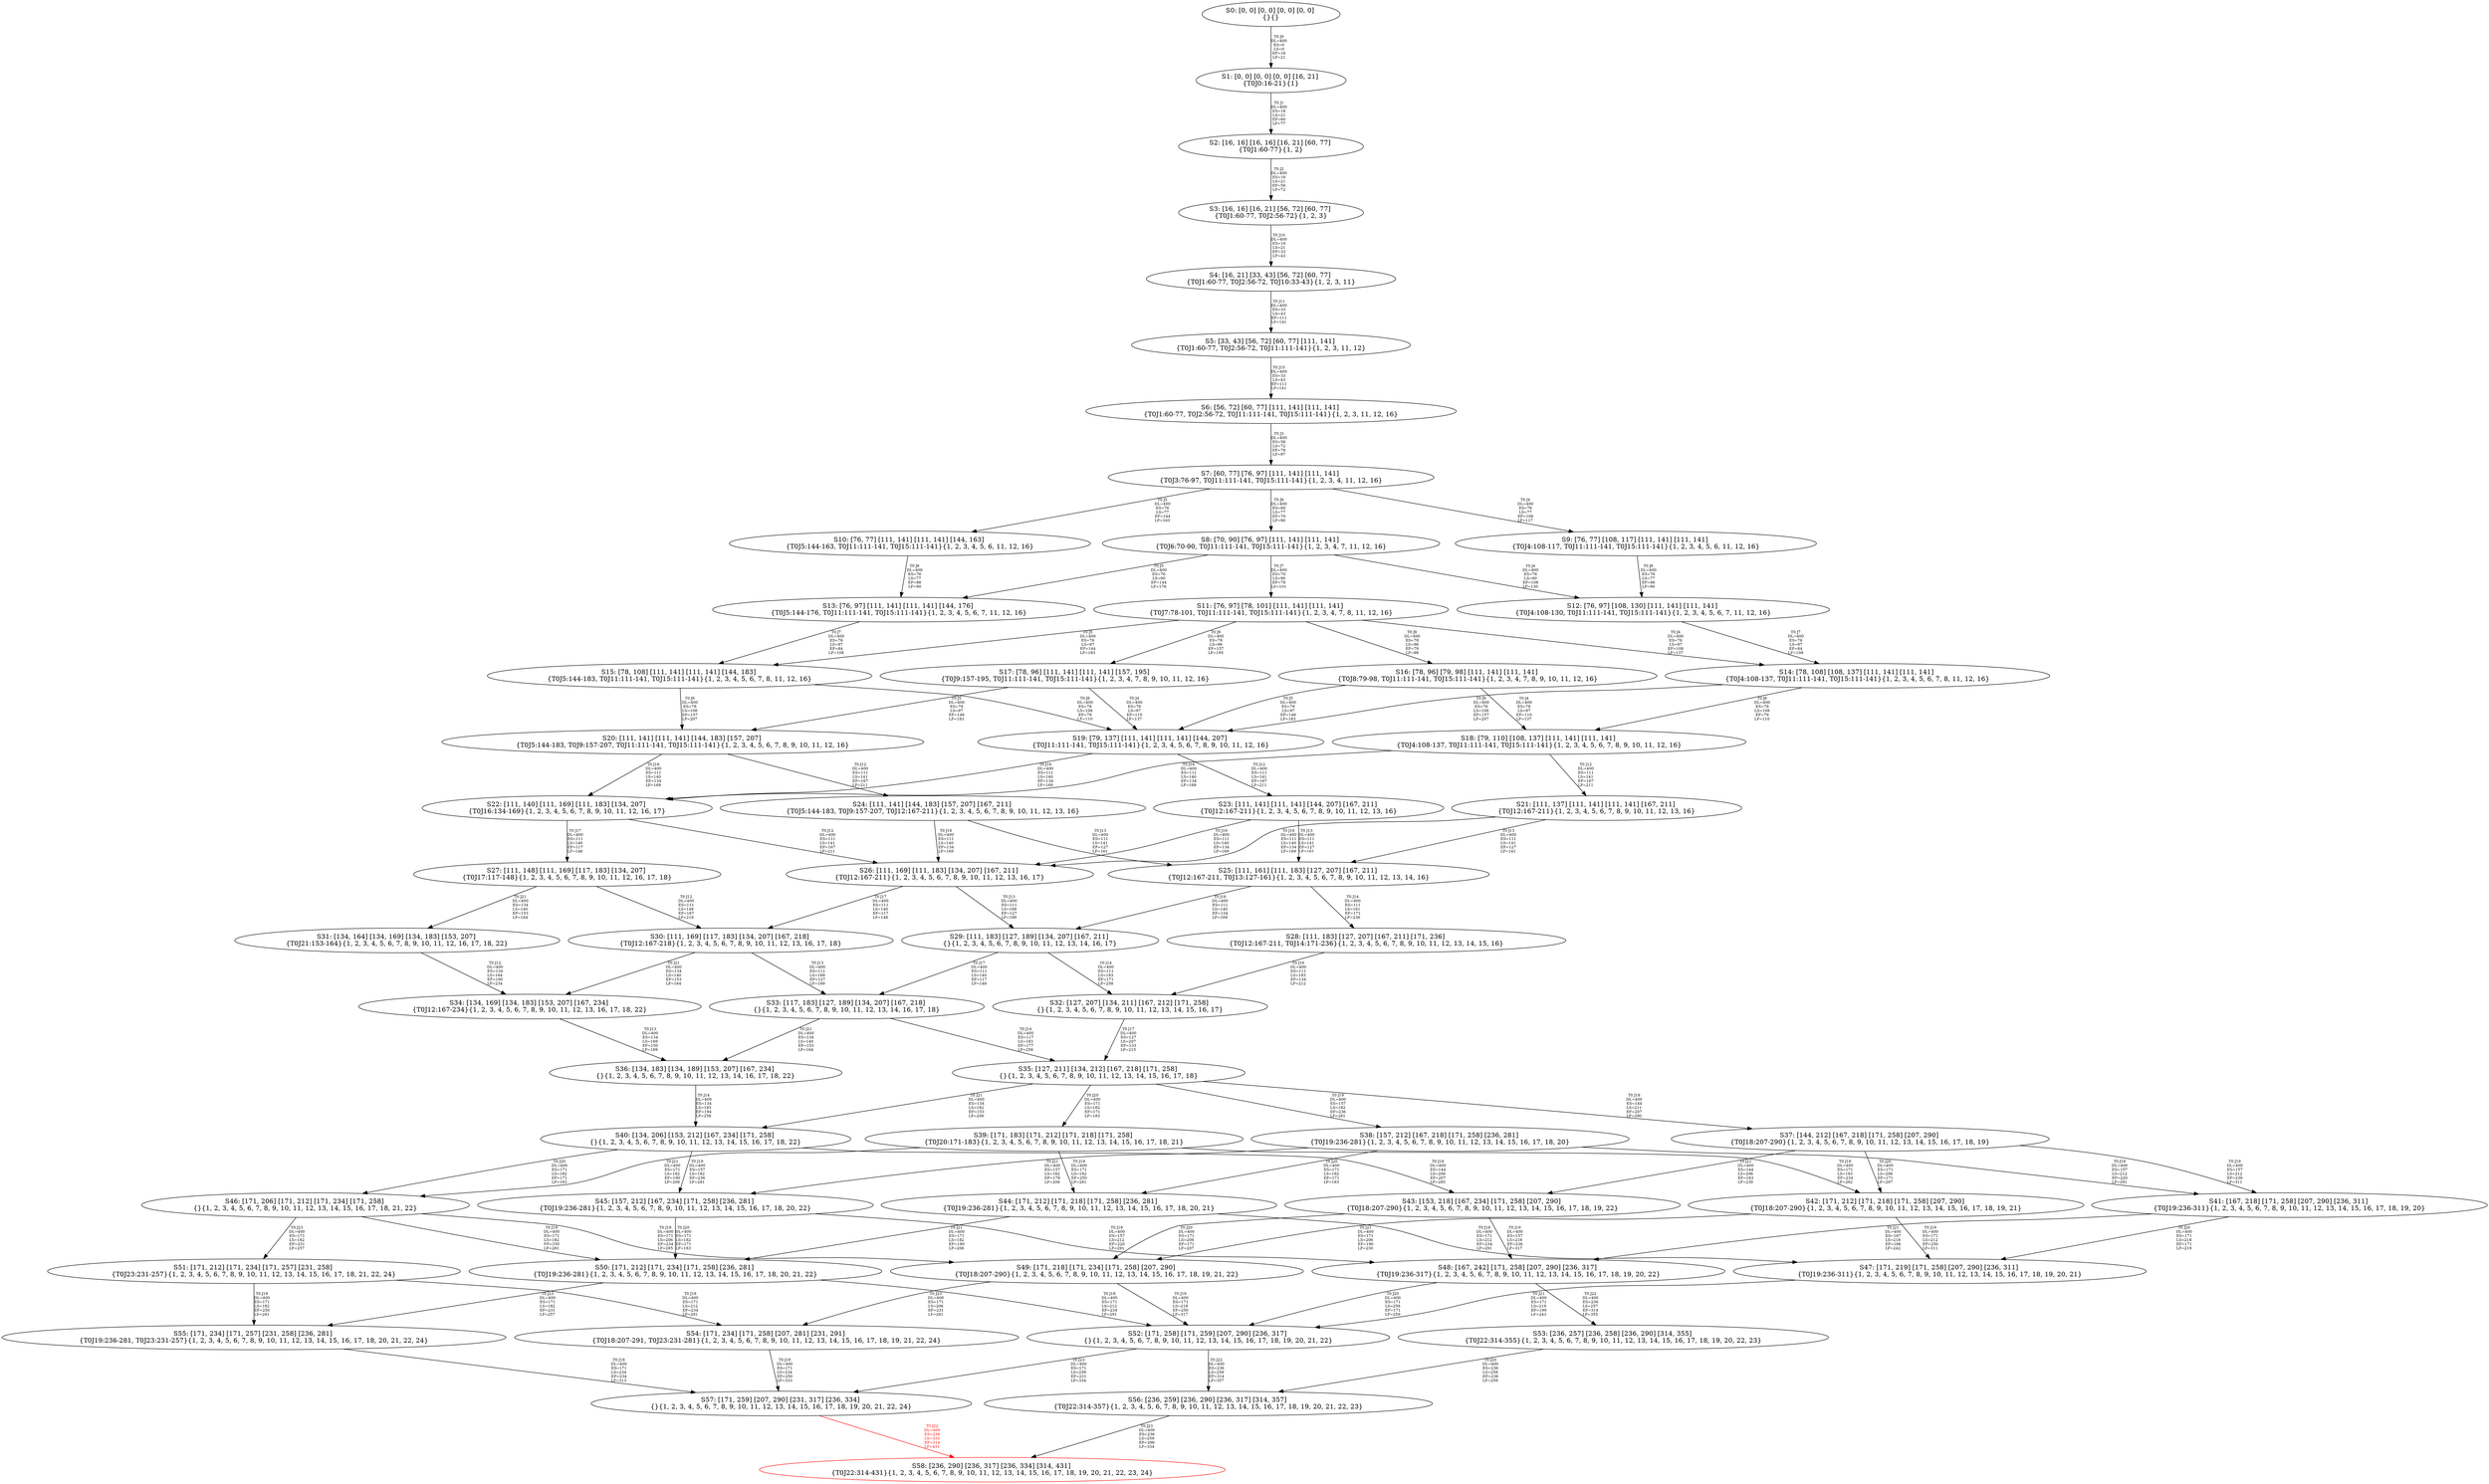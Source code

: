 digraph {
	S0[label="S0: [0, 0] [0, 0] [0, 0] [0, 0] \n{}{}"];
	S1[label="S1: [0, 0] [0, 0] [0, 0] [16, 21] \n{T0J0:16-21}{1}"];
	S2[label="S2: [16, 16] [16, 16] [16, 21] [60, 77] \n{T0J1:60-77}{1, 2}"];
	S3[label="S3: [16, 16] [16, 21] [56, 72] [60, 77] \n{T0J1:60-77, T0J2:56-72}{1, 2, 3}"];
	S4[label="S4: [16, 21] [33, 43] [56, 72] [60, 77] \n{T0J1:60-77, T0J2:56-72, T0J10:33-43}{1, 2, 3, 11}"];
	S5[label="S5: [33, 43] [56, 72] [60, 77] [111, 141] \n{T0J1:60-77, T0J2:56-72, T0J11:111-141}{1, 2, 3, 11, 12}"];
	S6[label="S6: [56, 72] [60, 77] [111, 141] [111, 141] \n{T0J1:60-77, T0J2:56-72, T0J11:111-141, T0J15:111-141}{1, 2, 3, 11, 12, 16}"];
	S7[label="S7: [60, 77] [76, 97] [111, 141] [111, 141] \n{T0J3:76-97, T0J11:111-141, T0J15:111-141}{1, 2, 3, 4, 11, 12, 16}"];
	S8[label="S8: [70, 90] [76, 97] [111, 141] [111, 141] \n{T0J6:70-90, T0J11:111-141, T0J15:111-141}{1, 2, 3, 4, 7, 11, 12, 16}"];
	S9[label="S9: [76, 77] [108, 117] [111, 141] [111, 141] \n{T0J4:108-117, T0J11:111-141, T0J15:111-141}{1, 2, 3, 4, 5, 6, 11, 12, 16}"];
	S10[label="S10: [76, 77] [111, 141] [111, 141] [144, 163] \n{T0J5:144-163, T0J11:111-141, T0J15:111-141}{1, 2, 3, 4, 5, 6, 11, 12, 16}"];
	S11[label="S11: [76, 97] [78, 101] [111, 141] [111, 141] \n{T0J7:78-101, T0J11:111-141, T0J15:111-141}{1, 2, 3, 4, 7, 8, 11, 12, 16}"];
	S12[label="S12: [76, 97] [108, 130] [111, 141] [111, 141] \n{T0J4:108-130, T0J11:111-141, T0J15:111-141}{1, 2, 3, 4, 5, 6, 7, 11, 12, 16}"];
	S13[label="S13: [76, 97] [111, 141] [111, 141] [144, 176] \n{T0J5:144-176, T0J11:111-141, T0J15:111-141}{1, 2, 3, 4, 5, 6, 7, 11, 12, 16}"];
	S14[label="S14: [78, 108] [108, 137] [111, 141] [111, 141] \n{T0J4:108-137, T0J11:111-141, T0J15:111-141}{1, 2, 3, 4, 5, 6, 7, 8, 11, 12, 16}"];
	S15[label="S15: [78, 108] [111, 141] [111, 141] [144, 183] \n{T0J5:144-183, T0J11:111-141, T0J15:111-141}{1, 2, 3, 4, 5, 6, 7, 8, 11, 12, 16}"];
	S16[label="S16: [78, 96] [79, 98] [111, 141] [111, 141] \n{T0J8:79-98, T0J11:111-141, T0J15:111-141}{1, 2, 3, 4, 7, 8, 9, 10, 11, 12, 16}"];
	S17[label="S17: [78, 96] [111, 141] [111, 141] [157, 195] \n{T0J9:157-195, T0J11:111-141, T0J15:111-141}{1, 2, 3, 4, 7, 8, 9, 10, 11, 12, 16}"];
	S18[label="S18: [79, 110] [108, 137] [111, 141] [111, 141] \n{T0J4:108-137, T0J11:111-141, T0J15:111-141}{1, 2, 3, 4, 5, 6, 7, 8, 9, 10, 11, 12, 16}"];
	S19[label="S19: [79, 137] [111, 141] [111, 141] [144, 207] \n{T0J11:111-141, T0J15:111-141}{1, 2, 3, 4, 5, 6, 7, 8, 9, 10, 11, 12, 16}"];
	S20[label="S20: [111, 141] [111, 141] [144, 183] [157, 207] \n{T0J5:144-183, T0J9:157-207, T0J11:111-141, T0J15:111-141}{1, 2, 3, 4, 5, 6, 7, 8, 9, 10, 11, 12, 16}"];
	S21[label="S21: [111, 137] [111, 141] [111, 141] [167, 211] \n{T0J12:167-211}{1, 2, 3, 4, 5, 6, 7, 8, 9, 10, 11, 12, 13, 16}"];
	S22[label="S22: [111, 140] [111, 169] [111, 183] [134, 207] \n{T0J16:134-169}{1, 2, 3, 4, 5, 6, 7, 8, 9, 10, 11, 12, 16, 17}"];
	S23[label="S23: [111, 141] [111, 141] [144, 207] [167, 211] \n{T0J12:167-211}{1, 2, 3, 4, 5, 6, 7, 8, 9, 10, 11, 12, 13, 16}"];
	S24[label="S24: [111, 141] [144, 183] [157, 207] [167, 211] \n{T0J5:144-183, T0J9:157-207, T0J12:167-211}{1, 2, 3, 4, 5, 6, 7, 8, 9, 10, 11, 12, 13, 16}"];
	S25[label="S25: [111, 161] [111, 183] [127, 207] [167, 211] \n{T0J12:167-211, T0J13:127-161}{1, 2, 3, 4, 5, 6, 7, 8, 9, 10, 11, 12, 13, 14, 16}"];
	S26[label="S26: [111, 169] [111, 183] [134, 207] [167, 211] \n{T0J12:167-211}{1, 2, 3, 4, 5, 6, 7, 8, 9, 10, 11, 12, 13, 16, 17}"];
	S27[label="S27: [111, 148] [111, 169] [117, 183] [134, 207] \n{T0J17:117-148}{1, 2, 3, 4, 5, 6, 7, 8, 9, 10, 11, 12, 16, 17, 18}"];
	S28[label="S28: [111, 183] [127, 207] [167, 211] [171, 236] \n{T0J12:167-211, T0J14:171-236}{1, 2, 3, 4, 5, 6, 7, 8, 9, 10, 11, 12, 13, 14, 15, 16}"];
	S29[label="S29: [111, 183] [127, 189] [134, 207] [167, 211] \n{}{1, 2, 3, 4, 5, 6, 7, 8, 9, 10, 11, 12, 13, 14, 16, 17}"];
	S30[label="S30: [111, 169] [117, 183] [134, 207] [167, 218] \n{T0J12:167-218}{1, 2, 3, 4, 5, 6, 7, 8, 9, 10, 11, 12, 13, 16, 17, 18}"];
	S31[label="S31: [134, 164] [134, 169] [134, 183] [153, 207] \n{T0J21:153-164}{1, 2, 3, 4, 5, 6, 7, 8, 9, 10, 11, 12, 16, 17, 18, 22}"];
	S32[label="S32: [127, 207] [134, 211] [167, 212] [171, 258] \n{}{1, 2, 3, 4, 5, 6, 7, 8, 9, 10, 11, 12, 13, 14, 15, 16, 17}"];
	S33[label="S33: [117, 183] [127, 189] [134, 207] [167, 218] \n{}{1, 2, 3, 4, 5, 6, 7, 8, 9, 10, 11, 12, 13, 14, 16, 17, 18}"];
	S34[label="S34: [134, 169] [134, 183] [153, 207] [167, 234] \n{T0J12:167-234}{1, 2, 3, 4, 5, 6, 7, 8, 9, 10, 11, 12, 13, 16, 17, 18, 22}"];
	S35[label="S35: [127, 211] [134, 212] [167, 218] [171, 258] \n{}{1, 2, 3, 4, 5, 6, 7, 8, 9, 10, 11, 12, 13, 14, 15, 16, 17, 18}"];
	S36[label="S36: [134, 183] [134, 189] [153, 207] [167, 234] \n{}{1, 2, 3, 4, 5, 6, 7, 8, 9, 10, 11, 12, 13, 14, 16, 17, 18, 22}"];
	S37[label="S37: [144, 212] [167, 218] [171, 258] [207, 290] \n{T0J18:207-290}{1, 2, 3, 4, 5, 6, 7, 8, 9, 10, 11, 12, 13, 14, 15, 16, 17, 18, 19}"];
	S38[label="S38: [157, 212] [167, 218] [171, 258] [236, 281] \n{T0J19:236-281}{1, 2, 3, 4, 5, 6, 7, 8, 9, 10, 11, 12, 13, 14, 15, 16, 17, 18, 20}"];
	S39[label="S39: [171, 183] [171, 212] [171, 218] [171, 258] \n{T0J20:171-183}{1, 2, 3, 4, 5, 6, 7, 8, 9, 10, 11, 12, 13, 14, 15, 16, 17, 18, 21}"];
	S40[label="S40: [134, 206] [153, 212] [167, 234] [171, 258] \n{}{1, 2, 3, 4, 5, 6, 7, 8, 9, 10, 11, 12, 13, 14, 15, 16, 17, 18, 22}"];
	S41[label="S41: [167, 218] [171, 258] [207, 290] [236, 311] \n{T0J19:236-311}{1, 2, 3, 4, 5, 6, 7, 8, 9, 10, 11, 12, 13, 14, 15, 16, 17, 18, 19, 20}"];
	S42[label="S42: [171, 212] [171, 218] [171, 258] [207, 290] \n{T0J18:207-290}{1, 2, 3, 4, 5, 6, 7, 8, 9, 10, 11, 12, 13, 14, 15, 16, 17, 18, 19, 21}"];
	S43[label="S43: [153, 218] [167, 234] [171, 258] [207, 290] \n{T0J18:207-290}{1, 2, 3, 4, 5, 6, 7, 8, 9, 10, 11, 12, 13, 14, 15, 16, 17, 18, 19, 22}"];
	S44[label="S44: [171, 212] [171, 218] [171, 258] [236, 281] \n{T0J19:236-281}{1, 2, 3, 4, 5, 6, 7, 8, 9, 10, 11, 12, 13, 14, 15, 16, 17, 18, 20, 21}"];
	S45[label="S45: [157, 212] [167, 234] [171, 258] [236, 281] \n{T0J19:236-281}{1, 2, 3, 4, 5, 6, 7, 8, 9, 10, 11, 12, 13, 14, 15, 16, 17, 18, 20, 22}"];
	S46[label="S46: [171, 206] [171, 212] [171, 234] [171, 258] \n{}{1, 2, 3, 4, 5, 6, 7, 8, 9, 10, 11, 12, 13, 14, 15, 16, 17, 18, 21, 22}"];
	S47[label="S47: [171, 219] [171, 258] [207, 290] [236, 311] \n{T0J19:236-311}{1, 2, 3, 4, 5, 6, 7, 8, 9, 10, 11, 12, 13, 14, 15, 16, 17, 18, 19, 20, 21}"];
	S48[label="S48: [167, 242] [171, 258] [207, 290] [236, 317] \n{T0J19:236-317}{1, 2, 3, 4, 5, 6, 7, 8, 9, 10, 11, 12, 13, 14, 15, 16, 17, 18, 19, 20, 22}"];
	S49[label="S49: [171, 218] [171, 234] [171, 258] [207, 290] \n{T0J18:207-290}{1, 2, 3, 4, 5, 6, 7, 8, 9, 10, 11, 12, 13, 14, 15, 16, 17, 18, 19, 21, 22}"];
	S50[label="S50: [171, 212] [171, 234] [171, 258] [236, 281] \n{T0J19:236-281}{1, 2, 3, 4, 5, 6, 7, 8, 9, 10, 11, 12, 13, 14, 15, 16, 17, 18, 20, 21, 22}"];
	S51[label="S51: [171, 212] [171, 234] [171, 257] [231, 258] \n{T0J23:231-257}{1, 2, 3, 4, 5, 6, 7, 8, 9, 10, 11, 12, 13, 14, 15, 16, 17, 18, 21, 22, 24}"];
	S52[label="S52: [171, 258] [171, 259] [207, 290] [236, 317] \n{}{1, 2, 3, 4, 5, 6, 7, 8, 9, 10, 11, 12, 13, 14, 15, 16, 17, 18, 19, 20, 21, 22}"];
	S53[label="S53: [236, 257] [236, 258] [236, 290] [314, 355] \n{T0J22:314-355}{1, 2, 3, 4, 5, 6, 7, 8, 9, 10, 11, 12, 13, 14, 15, 16, 17, 18, 19, 20, 22, 23}"];
	S54[label="S54: [171, 234] [171, 258] [207, 281] [231, 291] \n{T0J18:207-291, T0J23:231-281}{1, 2, 3, 4, 5, 6, 7, 8, 9, 10, 11, 12, 13, 14, 15, 16, 17, 18, 19, 21, 22, 24}"];
	S55[label="S55: [171, 234] [171, 257] [231, 258] [236, 281] \n{T0J19:236-281, T0J23:231-257}{1, 2, 3, 4, 5, 6, 7, 8, 9, 10, 11, 12, 13, 14, 15, 16, 17, 18, 20, 21, 22, 24}"];
	S56[label="S56: [236, 259] [236, 290] [236, 317] [314, 357] \n{T0J22:314-357}{1, 2, 3, 4, 5, 6, 7, 8, 9, 10, 11, 12, 13, 14, 15, 16, 17, 18, 19, 20, 21, 22, 23}"];
	S57[label="S57: [171, 259] [207, 290] [231, 317] [236, 334] \n{}{1, 2, 3, 4, 5, 6, 7, 8, 9, 10, 11, 12, 13, 14, 15, 16, 17, 18, 19, 20, 21, 22, 24}"];
	S58[label="S58: [236, 290] [236, 317] [236, 334] [314, 431] \n{T0J22:314-431}{1, 2, 3, 4, 5, 6, 7, 8, 9, 10, 11, 12, 13, 14, 15, 16, 17, 18, 19, 20, 21, 22, 23, 24}"];
	S0 -> S1[label="T0 J0\nDL=400\nES=0\nLS=0\nEF=16\nLF=21",fontsize=8];
	S1 -> S2[label="T0 J1\nDL=400\nES=16\nLS=21\nEF=60\nLF=77",fontsize=8];
	S2 -> S3[label="T0 J2\nDL=400\nES=16\nLS=21\nEF=56\nLF=72",fontsize=8];
	S3 -> S4[label="T0 J10\nDL=400\nES=16\nLS=21\nEF=33\nLF=43",fontsize=8];
	S4 -> S5[label="T0 J11\nDL=400\nES=33\nLS=43\nEF=111\nLF=141",fontsize=8];
	S5 -> S6[label="T0 J15\nDL=400\nES=33\nLS=43\nEF=111\nLF=141",fontsize=8];
	S6 -> S7[label="T0 J3\nDL=400\nES=56\nLS=72\nEF=76\nLF=97",fontsize=8];
	S7 -> S9[label="T0 J4\nDL=400\nES=76\nLS=77\nEF=108\nLF=117",fontsize=8];
	S7 -> S10[label="T0 J5\nDL=400\nES=76\nLS=77\nEF=144\nLF=163",fontsize=8];
	S7 -> S8[label="T0 J6\nDL=400\nES=60\nLS=77\nEF=70\nLF=90",fontsize=8];
	S8 -> S12[label="T0 J4\nDL=400\nES=76\nLS=90\nEF=108\nLF=130",fontsize=8];
	S8 -> S13[label="T0 J5\nDL=400\nES=76\nLS=90\nEF=144\nLF=176",fontsize=8];
	S8 -> S11[label="T0 J7\nDL=400\nES=70\nLS=90\nEF=78\nLF=101",fontsize=8];
	S9 -> S12[label="T0 J6\nDL=400\nES=76\nLS=77\nEF=86\nLF=90",fontsize=8];
	S10 -> S13[label="T0 J6\nDL=400\nES=76\nLS=77\nEF=86\nLF=90",fontsize=8];
	S11 -> S14[label="T0 J4\nDL=400\nES=76\nLS=97\nEF=108\nLF=137",fontsize=8];
	S11 -> S15[label="T0 J5\nDL=400\nES=76\nLS=97\nEF=144\nLF=183",fontsize=8];
	S11 -> S16[label="T0 J8\nDL=400\nES=78\nLS=96\nEF=79\nLF=98",fontsize=8];
	S11 -> S17[label="T0 J9\nDL=400\nES=78\nLS=96\nEF=157\nLF=195",fontsize=8];
	S12 -> S14[label="T0 J7\nDL=400\nES=76\nLS=97\nEF=84\nLF=108",fontsize=8];
	S13 -> S15[label="T0 J7\nDL=400\nES=76\nLS=97\nEF=84\nLF=108",fontsize=8];
	S14 -> S18[label="T0 J8\nDL=400\nES=78\nLS=108\nEF=79\nLF=110",fontsize=8];
	S14 -> S19[label="T0 J9\nDL=400\nES=78\nLS=108\nEF=157\nLF=207",fontsize=8];
	S15 -> S19[label="T0 J8\nDL=400\nES=78\nLS=108\nEF=79\nLF=110",fontsize=8];
	S15 -> S20[label="T0 J9\nDL=400\nES=78\nLS=108\nEF=157\nLF=207",fontsize=8];
	S16 -> S18[label="T0 J4\nDL=400\nES=78\nLS=97\nEF=110\nLF=137",fontsize=8];
	S16 -> S19[label="T0 J5\nDL=400\nES=78\nLS=97\nEF=146\nLF=183",fontsize=8];
	S17 -> S19[label="T0 J4\nDL=400\nES=78\nLS=97\nEF=110\nLF=137",fontsize=8];
	S17 -> S20[label="T0 J5\nDL=400\nES=78\nLS=97\nEF=146\nLF=183",fontsize=8];
	S18 -> S21[label="T0 J12\nDL=400\nES=111\nLS=141\nEF=167\nLF=211",fontsize=8];
	S18 -> S22[label="T0 J16\nDL=400\nES=111\nLS=140\nEF=134\nLF=169",fontsize=8];
	S19 -> S23[label="T0 J12\nDL=400\nES=111\nLS=141\nEF=167\nLF=211",fontsize=8];
	S19 -> S22[label="T0 J16\nDL=400\nES=111\nLS=140\nEF=134\nLF=169",fontsize=8];
	S20 -> S24[label="T0 J12\nDL=400\nES=111\nLS=141\nEF=167\nLF=211",fontsize=8];
	S20 -> S22[label="T0 J16\nDL=400\nES=111\nLS=140\nEF=134\nLF=169",fontsize=8];
	S21 -> S25[label="T0 J13\nDL=400\nES=111\nLS=141\nEF=127\nLF=161",fontsize=8];
	S21 -> S26[label="T0 J16\nDL=400\nES=111\nLS=140\nEF=134\nLF=169",fontsize=8];
	S22 -> S26[label="T0 J12\nDL=400\nES=111\nLS=141\nEF=167\nLF=211",fontsize=8];
	S22 -> S27[label="T0 J17\nDL=400\nES=111\nLS=140\nEF=117\nLF=148",fontsize=8];
	S23 -> S25[label="T0 J13\nDL=400\nES=111\nLS=141\nEF=127\nLF=161",fontsize=8];
	S23 -> S26[label="T0 J16\nDL=400\nES=111\nLS=140\nEF=134\nLF=169",fontsize=8];
	S24 -> S25[label="T0 J13\nDL=400\nES=111\nLS=141\nEF=127\nLF=161",fontsize=8];
	S24 -> S26[label="T0 J16\nDL=400\nES=111\nLS=140\nEF=134\nLF=169",fontsize=8];
	S25 -> S28[label="T0 J14\nDL=400\nES=111\nLS=161\nEF=171\nLF=236",fontsize=8];
	S25 -> S29[label="T0 J16\nDL=400\nES=111\nLS=140\nEF=134\nLF=169",fontsize=8];
	S26 -> S29[label="T0 J13\nDL=400\nES=111\nLS=169\nEF=127\nLF=189",fontsize=8];
	S26 -> S30[label="T0 J17\nDL=400\nES=111\nLS=140\nEF=117\nLF=148",fontsize=8];
	S27 -> S30[label="T0 J12\nDL=400\nES=111\nLS=148\nEF=167\nLF=218",fontsize=8];
	S27 -> S31[label="T0 J21\nDL=400\nES=134\nLS=140\nEF=153\nLF=164",fontsize=8];
	S28 -> S32[label="T0 J16\nDL=400\nES=111\nLS=183\nEF=134\nLF=212",fontsize=8];
	S29 -> S32[label="T0 J14\nDL=400\nES=111\nLS=183\nEF=171\nLF=258",fontsize=8];
	S29 -> S33[label="T0 J17\nDL=400\nES=111\nLS=140\nEF=117\nLF=148",fontsize=8];
	S30 -> S33[label="T0 J13\nDL=400\nES=111\nLS=169\nEF=127\nLF=189",fontsize=8];
	S30 -> S34[label="T0 J21\nDL=400\nES=134\nLS=140\nEF=153\nLF=164",fontsize=8];
	S31 -> S34[label="T0 J12\nDL=400\nES=134\nLS=164\nEF=190\nLF=234",fontsize=8];
	S32 -> S35[label="T0 J17\nDL=400\nES=127\nLS=207\nEF=133\nLF=215",fontsize=8];
	S33 -> S35[label="T0 J14\nDL=400\nES=117\nLS=183\nEF=177\nLF=258",fontsize=8];
	S33 -> S36[label="T0 J21\nDL=400\nES=134\nLS=140\nEF=153\nLF=164",fontsize=8];
	S34 -> S36[label="T0 J13\nDL=400\nES=134\nLS=169\nEF=150\nLF=189",fontsize=8];
	S35 -> S37[label="T0 J18\nDL=400\nES=144\nLS=211\nEF=207\nLF=290",fontsize=8];
	S35 -> S38[label="T0 J19\nDL=400\nES=157\nLS=182\nEF=236\nLF=281",fontsize=8];
	S35 -> S39[label="T0 J20\nDL=400\nES=171\nLS=182\nEF=171\nLF=183",fontsize=8];
	S35 -> S40[label="T0 J21\nDL=400\nES=134\nLS=182\nEF=153\nLF=206",fontsize=8];
	S36 -> S40[label="T0 J14\nDL=400\nES=134\nLS=183\nEF=194\nLF=258",fontsize=8];
	S37 -> S41[label="T0 J19\nDL=400\nES=157\nLS=212\nEF=236\nLF=311",fontsize=8];
	S37 -> S42[label="T0 J20\nDL=400\nES=171\nLS=206\nEF=171\nLF=207",fontsize=8];
	S37 -> S43[label="T0 J21\nDL=400\nES=144\nLS=206\nEF=163\nLF=230",fontsize=8];
	S38 -> S41[label="T0 J18\nDL=400\nES=157\nLS=212\nEF=220\nLF=291",fontsize=8];
	S38 -> S44[label="T0 J20\nDL=400\nES=171\nLS=182\nEF=171\nLF=183",fontsize=8];
	S38 -> S45[label="T0 J21\nDL=400\nES=157\nLS=182\nEF=176\nLF=206",fontsize=8];
	S39 -> S42[label="T0 J18\nDL=400\nES=171\nLS=183\nEF=234\nLF=262",fontsize=8];
	S39 -> S44[label="T0 J19\nDL=400\nES=171\nLS=182\nEF=250\nLF=281",fontsize=8];
	S39 -> S46[label="T0 J21\nDL=400\nES=171\nLS=182\nEF=190\nLF=206",fontsize=8];
	S40 -> S43[label="T0 J18\nDL=400\nES=144\nLS=206\nEF=207\nLF=285",fontsize=8];
	S40 -> S45[label="T0 J19\nDL=400\nES=157\nLS=182\nEF=236\nLF=281",fontsize=8];
	S40 -> S46[label="T0 J20\nDL=400\nES=171\nLS=182\nEF=171\nLF=183",fontsize=8];
	S41 -> S47[label="T0 J20\nDL=400\nES=171\nLS=218\nEF=171\nLF=219",fontsize=8];
	S41 -> S48[label="T0 J21\nDL=400\nES=167\nLS=218\nEF=186\nLF=242",fontsize=8];
	S42 -> S47[label="T0 J19\nDL=400\nES=171\nLS=212\nEF=250\nLF=311",fontsize=8];
	S42 -> S49[label="T0 J21\nDL=400\nES=171\nLS=206\nEF=190\nLF=230",fontsize=8];
	S43 -> S48[label="T0 J19\nDL=400\nES=157\nLS=218\nEF=236\nLF=317",fontsize=8];
	S43 -> S49[label="T0 J20\nDL=400\nES=171\nLS=206\nEF=171\nLF=207",fontsize=8];
	S44 -> S47[label="T0 J18\nDL=400\nES=171\nLS=212\nEF=234\nLF=291",fontsize=8];
	S44 -> S50[label="T0 J21\nDL=400\nES=171\nLS=182\nEF=190\nLF=206",fontsize=8];
	S45 -> S48[label="T0 J18\nDL=400\nES=157\nLS=212\nEF=220\nLF=291",fontsize=8];
	S45 -> S50[label="T0 J20\nDL=400\nES=171\nLS=182\nEF=171\nLF=183",fontsize=8];
	S46 -> S49[label="T0 J18\nDL=400\nES=171\nLS=206\nEF=234\nLF=285",fontsize=8];
	S46 -> S50[label="T0 J19\nDL=400\nES=171\nLS=182\nEF=250\nLF=281",fontsize=8];
	S46 -> S51[label="T0 J23\nDL=400\nES=171\nLS=182\nEF=231\nLF=257",fontsize=8];
	S47 -> S52[label="T0 J21\nDL=400\nES=171\nLS=219\nEF=190\nLF=243",fontsize=8];
	S48 -> S52[label="T0 J20\nDL=400\nES=171\nLS=258\nEF=171\nLF=259",fontsize=8];
	S48 -> S53[label="T0 J22\nDL=400\nES=236\nLS=257\nEF=314\nLF=355",fontsize=8];
	S49 -> S52[label="T0 J19\nDL=400\nES=171\nLS=218\nEF=250\nLF=317",fontsize=8];
	S49 -> S54[label="T0 J23\nDL=400\nES=171\nLS=206\nEF=231\nLF=281",fontsize=8];
	S50 -> S52[label="T0 J18\nDL=400\nES=171\nLS=212\nEF=234\nLF=291",fontsize=8];
	S50 -> S55[label="T0 J23\nDL=400\nES=171\nLS=182\nEF=231\nLF=257",fontsize=8];
	S51 -> S54[label="T0 J18\nDL=400\nES=171\nLS=212\nEF=234\nLF=291",fontsize=8];
	S51 -> S55[label="T0 J19\nDL=400\nES=171\nLS=182\nEF=250\nLF=281",fontsize=8];
	S52 -> S56[label="T0 J22\nDL=400\nES=236\nLS=259\nEF=314\nLF=357",fontsize=8];
	S52 -> S57[label="T0 J23\nDL=400\nES=171\nLS=259\nEF=231\nLF=334",fontsize=8];
	S53 -> S56[label="T0 J20\nDL=400\nES=236\nLS=258\nEF=236\nLF=259",fontsize=8];
	S54 -> S57[label="T0 J19\nDL=400\nES=171\nLS=234\nEF=250\nLF=333",fontsize=8];
	S55 -> S57[label="T0 J18\nDL=400\nES=171\nLS=234\nEF=234\nLF=313",fontsize=8];
	S56 -> S58[label="T0 J23\nDL=400\nES=236\nLS=259\nEF=296\nLF=334",fontsize=8];
	S57 -> S58[label="T0 J22\nDL=400\nES=236\nLS=333\nEF=314\nLF=431",color=Red,fontcolor=Red,fontsize=8];
S58[color=Red];
}

